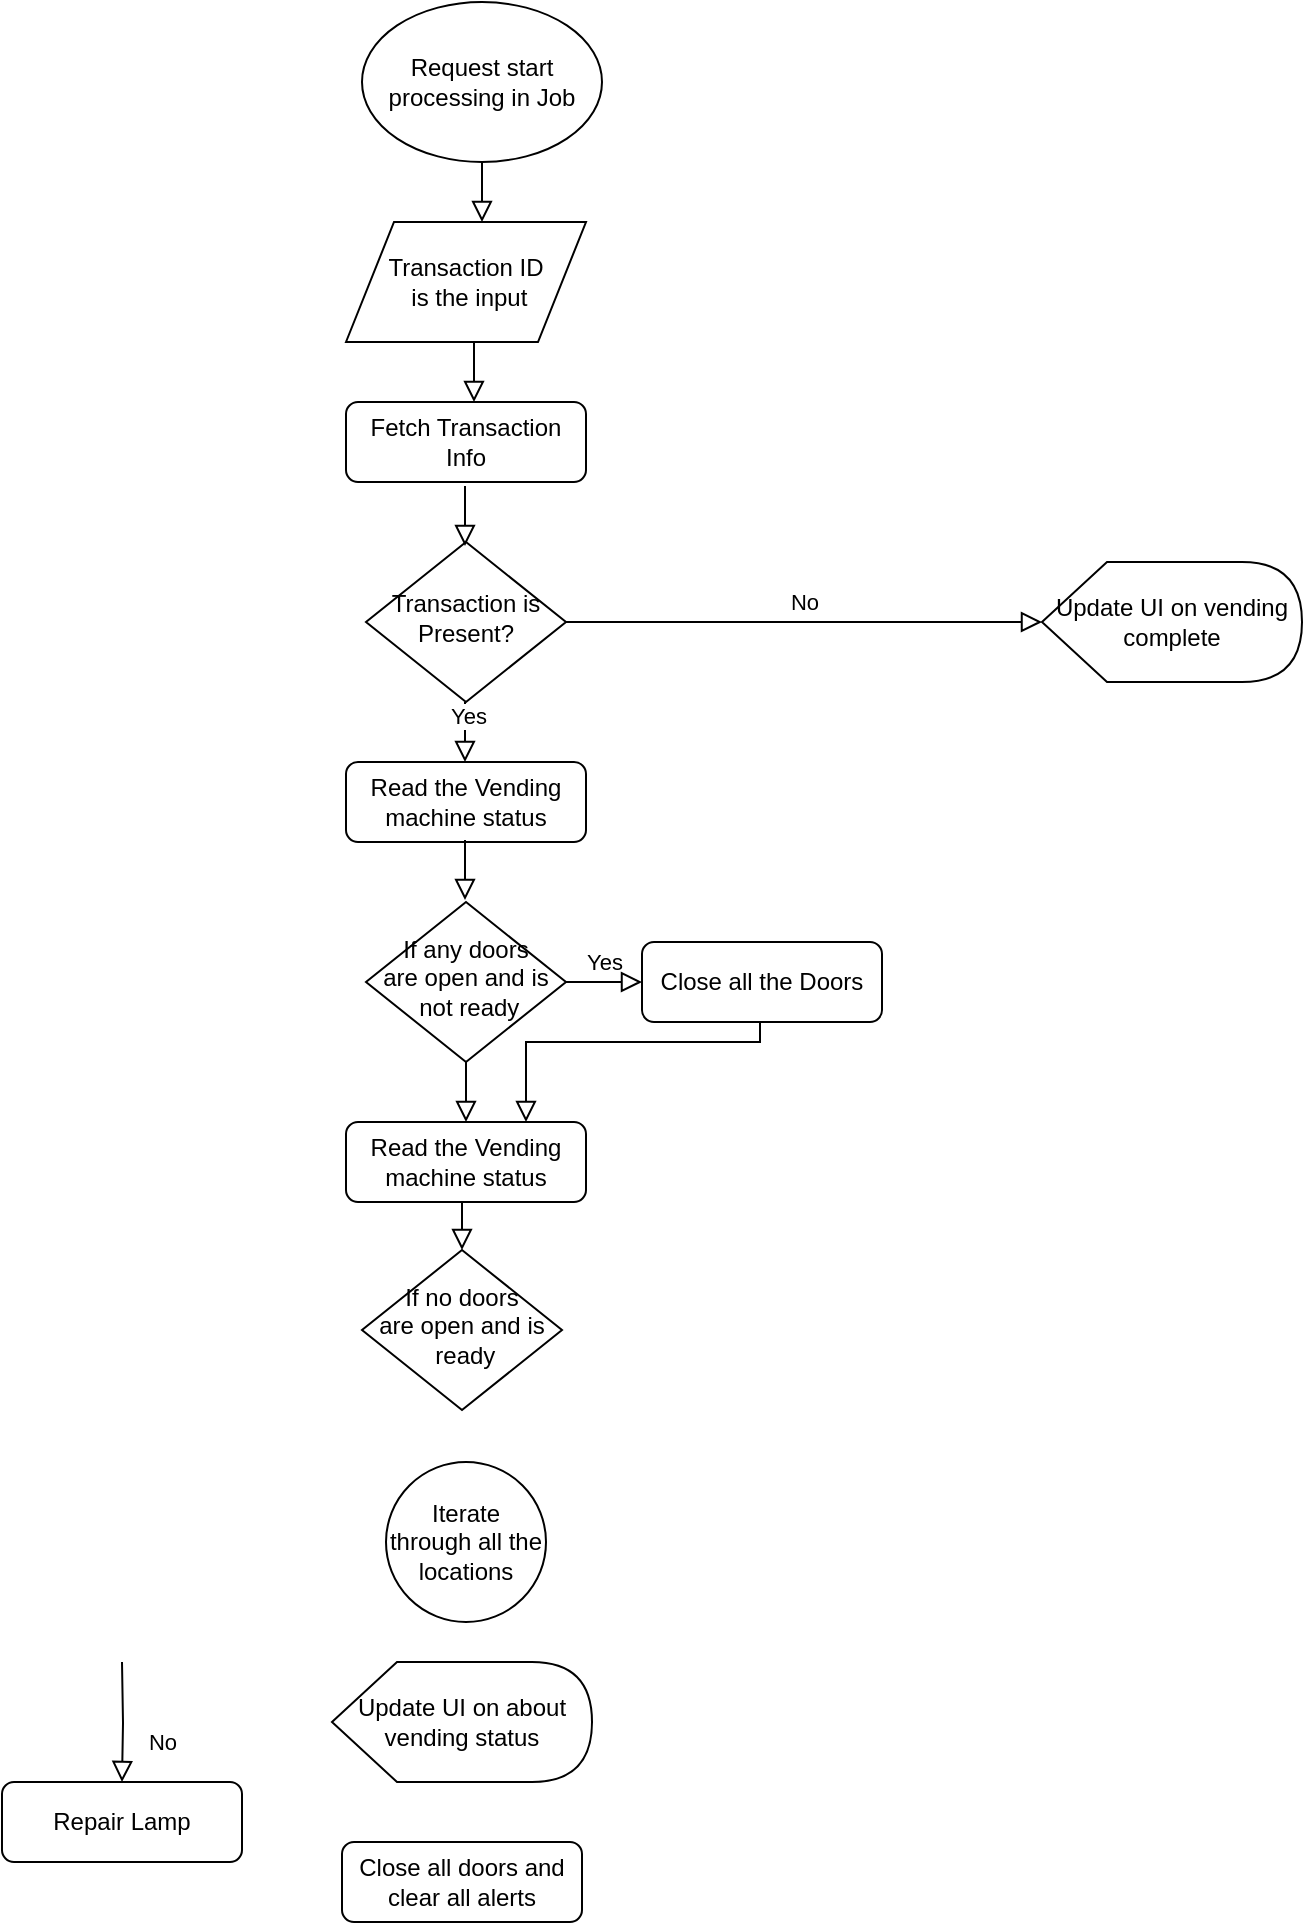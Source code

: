 <mxfile version="13.0.8" type="github">
  <diagram id="C5RBs43oDa-KdzZeNtuy" name="Page-1">
    <mxGraphModel dx="1395" dy="787" grid="1" gridSize="10" guides="1" tooltips="1" connect="1" arrows="1" fold="1" page="1" pageScale="1" pageWidth="827" pageHeight="1169" math="0" shadow="0">
      <root>
        <mxCell id="WIyWlLk6GJQsqaUBKTNV-0" />
        <mxCell id="WIyWlLk6GJQsqaUBKTNV-1" parent="WIyWlLk6GJQsqaUBKTNV-0" />
        <mxCell id="WIyWlLk6GJQsqaUBKTNV-2" value="" style="rounded=0;html=1;jettySize=auto;orthogonalLoop=1;fontSize=11;endArrow=block;endFill=0;endSize=8;strokeWidth=1;shadow=0;labelBackgroundColor=none;edgeStyle=orthogonalEdgeStyle;exitX=0.5;exitY=1;exitDx=0;exitDy=0;" parent="WIyWlLk6GJQsqaUBKTNV-1" source="cNULXydj7wnu0Ac0nQnT-0" edge="1">
          <mxGeometry relative="1" as="geometry">
            <mxPoint x="390" y="130" as="targetPoint" />
          </mxGeometry>
        </mxCell>
        <mxCell id="WIyWlLk6GJQsqaUBKTNV-3" value="Fetch Transaction Info" style="rounded=1;whiteSpace=wrap;html=1;fontSize=12;glass=0;strokeWidth=1;shadow=0;" parent="WIyWlLk6GJQsqaUBKTNV-1" vertex="1">
          <mxGeometry x="322" y="220" width="120" height="40" as="geometry" />
        </mxCell>
        <mxCell id="WIyWlLk6GJQsqaUBKTNV-5" value="No" style="edgeStyle=orthogonalEdgeStyle;rounded=0;html=1;jettySize=auto;orthogonalLoop=1;fontSize=11;endArrow=block;endFill=0;endSize=8;strokeWidth=1;shadow=0;labelBackgroundColor=none;entryX=0;entryY=0.5;entryDx=0;entryDy=0;entryPerimeter=0;" parent="WIyWlLk6GJQsqaUBKTNV-1" source="WIyWlLk6GJQsqaUBKTNV-6" target="cNULXydj7wnu0Ac0nQnT-15" edge="1">
          <mxGeometry y="10" relative="1" as="geometry">
            <mxPoint as="offset" />
            <mxPoint x="520" y="330" as="targetPoint" />
          </mxGeometry>
        </mxCell>
        <mxCell id="WIyWlLk6GJQsqaUBKTNV-6" value="Transaction is Present?" style="rhombus;whiteSpace=wrap;html=1;shadow=0;fontFamily=Helvetica;fontSize=12;align=center;strokeWidth=1;spacing=6;spacingTop=-4;" parent="WIyWlLk6GJQsqaUBKTNV-1" vertex="1">
          <mxGeometry x="332" y="290" width="100" height="80" as="geometry" />
        </mxCell>
        <mxCell id="WIyWlLk6GJQsqaUBKTNV-8" value="No" style="rounded=0;html=1;jettySize=auto;orthogonalLoop=1;fontSize=11;endArrow=block;endFill=0;endSize=8;strokeWidth=1;shadow=0;labelBackgroundColor=none;edgeStyle=orthogonalEdgeStyle;" parent="WIyWlLk6GJQsqaUBKTNV-1" target="WIyWlLk6GJQsqaUBKTNV-11" edge="1">
          <mxGeometry x="0.333" y="20" relative="1" as="geometry">
            <mxPoint as="offset" />
            <mxPoint x="210" y="850" as="sourcePoint" />
          </mxGeometry>
        </mxCell>
        <mxCell id="WIyWlLk6GJQsqaUBKTNV-11" value="Repair Lamp" style="rounded=1;whiteSpace=wrap;html=1;fontSize=12;glass=0;strokeWidth=1;shadow=0;" parent="WIyWlLk6GJQsqaUBKTNV-1" vertex="1">
          <mxGeometry x="150" y="910" width="120" height="40" as="geometry" />
        </mxCell>
        <mxCell id="WIyWlLk6GJQsqaUBKTNV-12" value="Read the Vending machine status" style="rounded=1;whiteSpace=wrap;html=1;fontSize=12;glass=0;strokeWidth=1;shadow=0;" parent="WIyWlLk6GJQsqaUBKTNV-1" vertex="1">
          <mxGeometry x="322" y="400" width="120" height="40" as="geometry" />
        </mxCell>
        <mxCell id="cNULXydj7wnu0Ac0nQnT-0" value="Request start processing in Job" style="ellipse;whiteSpace=wrap;html=1;" vertex="1" parent="WIyWlLk6GJQsqaUBKTNV-1">
          <mxGeometry x="330" y="20" width="120" height="80" as="geometry" />
        </mxCell>
        <mxCell id="cNULXydj7wnu0Ac0nQnT-1" value="Transaction ID&lt;br&gt;&amp;nbsp;is the input" style="shape=parallelogram;perimeter=parallelogramPerimeter;whiteSpace=wrap;html=1;" vertex="1" parent="WIyWlLk6GJQsqaUBKTNV-1">
          <mxGeometry x="322" y="130" width="120" height="60" as="geometry" />
        </mxCell>
        <mxCell id="cNULXydj7wnu0Ac0nQnT-3" value="" style="rounded=0;html=1;jettySize=auto;orthogonalLoop=1;fontSize=11;endArrow=block;endFill=0;endSize=8;strokeWidth=1;shadow=0;labelBackgroundColor=none;edgeStyle=orthogonalEdgeStyle;exitX=0.5;exitY=1;exitDx=0;exitDy=0;" edge="1" parent="WIyWlLk6GJQsqaUBKTNV-1">
          <mxGeometry relative="1" as="geometry">
            <mxPoint x="376" y="190" as="sourcePoint" />
            <mxPoint x="386" y="220" as="targetPoint" />
            <Array as="points">
              <mxPoint x="386" y="190" />
            </Array>
          </mxGeometry>
        </mxCell>
        <mxCell id="cNULXydj7wnu0Ac0nQnT-11" value="" style="rounded=0;html=1;jettySize=auto;orthogonalLoop=1;fontSize=11;endArrow=block;endFill=0;endSize=8;strokeWidth=1;shadow=0;labelBackgroundColor=none;edgeStyle=orthogonalEdgeStyle;entryX=0.75;entryY=0;entryDx=0;entryDy=0;" edge="1" parent="WIyWlLk6GJQsqaUBKTNV-1" target="cNULXydj7wnu0Ac0nQnT-26">
          <mxGeometry x="0.333" y="20" relative="1" as="geometry">
            <mxPoint as="offset" />
            <mxPoint x="529" y="530" as="sourcePoint" />
            <mxPoint x="529.41" y="590" as="targetPoint" />
            <Array as="points">
              <mxPoint x="529" y="540" />
              <mxPoint x="412" y="540" />
            </Array>
          </mxGeometry>
        </mxCell>
        <mxCell id="cNULXydj7wnu0Ac0nQnT-13" value="" style="rounded=0;html=1;jettySize=auto;orthogonalLoop=1;fontSize=11;endArrow=block;endFill=0;endSize=8;strokeWidth=1;shadow=0;labelBackgroundColor=none;edgeStyle=orthogonalEdgeStyle;exitX=0.5;exitY=1;exitDx=0;exitDy=0;" edge="1" parent="WIyWlLk6GJQsqaUBKTNV-1">
          <mxGeometry relative="1" as="geometry">
            <mxPoint x="381.5" y="370" as="sourcePoint" />
            <mxPoint x="381.5" y="400" as="targetPoint" />
          </mxGeometry>
        </mxCell>
        <mxCell id="cNULXydj7wnu0Ac0nQnT-24" value="Yes" style="edgeLabel;html=1;align=center;verticalAlign=middle;resizable=0;points=[];" vertex="1" connectable="0" parent="cNULXydj7wnu0Ac0nQnT-13">
          <mxGeometry x="-0.533" y="1" relative="1" as="geometry">
            <mxPoint as="offset" />
          </mxGeometry>
        </mxCell>
        <mxCell id="cNULXydj7wnu0Ac0nQnT-14" value="" style="rounded=0;html=1;jettySize=auto;orthogonalLoop=1;fontSize=11;endArrow=block;endFill=0;endSize=8;strokeWidth=1;shadow=0;labelBackgroundColor=none;edgeStyle=orthogonalEdgeStyle;exitX=0.5;exitY=1;exitDx=0;exitDy=0;" edge="1" parent="WIyWlLk6GJQsqaUBKTNV-1">
          <mxGeometry relative="1" as="geometry">
            <mxPoint x="381.5" y="262" as="sourcePoint" />
            <mxPoint x="381.5" y="292" as="targetPoint" />
          </mxGeometry>
        </mxCell>
        <mxCell id="cNULXydj7wnu0Ac0nQnT-15" value="Update UI on vending complete" style="shape=display;whiteSpace=wrap;html=1;" vertex="1" parent="WIyWlLk6GJQsqaUBKTNV-1">
          <mxGeometry x="670" y="300" width="130" height="60" as="geometry" />
        </mxCell>
        <mxCell id="cNULXydj7wnu0Ac0nQnT-19" value="" style="rounded=0;html=1;jettySize=auto;orthogonalLoop=1;fontSize=11;endArrow=block;endFill=0;endSize=8;strokeWidth=1;shadow=0;labelBackgroundColor=none;edgeStyle=orthogonalEdgeStyle;exitX=0.5;exitY=1;exitDx=0;exitDy=0;" edge="1" parent="WIyWlLk6GJQsqaUBKTNV-1">
          <mxGeometry relative="1" as="geometry">
            <mxPoint x="381.5" y="439" as="sourcePoint" />
            <mxPoint x="381.5" y="469" as="targetPoint" />
          </mxGeometry>
        </mxCell>
        <mxCell id="cNULXydj7wnu0Ac0nQnT-20" value="If any doors &lt;br&gt;are open and is&lt;br&gt;&amp;nbsp;not ready" style="rhombus;whiteSpace=wrap;html=1;shadow=0;fontFamily=Helvetica;fontSize=12;align=center;strokeWidth=1;spacing=6;spacingTop=-4;" vertex="1" parent="WIyWlLk6GJQsqaUBKTNV-1">
          <mxGeometry x="332" y="470" width="100" height="80" as="geometry" />
        </mxCell>
        <mxCell id="cNULXydj7wnu0Ac0nQnT-21" value="Close all the Doors" style="rounded=1;whiteSpace=wrap;html=1;fontSize=12;glass=0;strokeWidth=1;shadow=0;" vertex="1" parent="WIyWlLk6GJQsqaUBKTNV-1">
          <mxGeometry x="470" y="490" width="120" height="40" as="geometry" />
        </mxCell>
        <mxCell id="cNULXydj7wnu0Ac0nQnT-25" value="Yes" style="edgeStyle=orthogonalEdgeStyle;rounded=0;html=1;jettySize=auto;orthogonalLoop=1;fontSize=11;endArrow=block;endFill=0;endSize=8;strokeWidth=1;shadow=0;labelBackgroundColor=none;entryX=0;entryY=0.5;entryDx=0;entryDy=0;exitX=1;exitY=0.5;exitDx=0;exitDy=0;" edge="1" parent="WIyWlLk6GJQsqaUBKTNV-1" source="cNULXydj7wnu0Ac0nQnT-20" target="cNULXydj7wnu0Ac0nQnT-21">
          <mxGeometry y="10" relative="1" as="geometry">
            <mxPoint as="offset" />
            <mxPoint x="442" y="340" as="sourcePoint" />
            <mxPoint x="680" y="340" as="targetPoint" />
          </mxGeometry>
        </mxCell>
        <mxCell id="cNULXydj7wnu0Ac0nQnT-26" value="Read the Vending machine status" style="rounded=1;whiteSpace=wrap;html=1;fontSize=12;glass=0;strokeWidth=1;shadow=0;" vertex="1" parent="WIyWlLk6GJQsqaUBKTNV-1">
          <mxGeometry x="322" y="580" width="120" height="40" as="geometry" />
        </mxCell>
        <mxCell id="cNULXydj7wnu0Ac0nQnT-29" value="" style="rounded=0;html=1;jettySize=auto;orthogonalLoop=1;fontSize=11;endArrow=block;endFill=0;endSize=8;strokeWidth=1;shadow=0;labelBackgroundColor=none;edgeStyle=orthogonalEdgeStyle;exitX=0.5;exitY=1;exitDx=0;exitDy=0;entryX=0.5;entryY=0;entryDx=0;entryDy=0;" edge="1" parent="WIyWlLk6GJQsqaUBKTNV-1" source="cNULXydj7wnu0Ac0nQnT-20" target="cNULXydj7wnu0Ac0nQnT-26">
          <mxGeometry relative="1" as="geometry">
            <mxPoint x="391.5" y="451" as="sourcePoint" />
            <mxPoint x="391.5" y="481" as="targetPoint" />
          </mxGeometry>
        </mxCell>
        <mxCell id="cNULXydj7wnu0Ac0nQnT-30" value="If no doors &lt;br&gt;are open and is&lt;br&gt;&amp;nbsp;ready" style="rhombus;whiteSpace=wrap;html=1;shadow=0;fontFamily=Helvetica;fontSize=12;align=center;strokeWidth=1;spacing=6;spacingTop=-4;" vertex="1" parent="WIyWlLk6GJQsqaUBKTNV-1">
          <mxGeometry x="330" y="644" width="100" height="80" as="geometry" />
        </mxCell>
        <mxCell id="cNULXydj7wnu0Ac0nQnT-31" value="" style="rounded=0;html=1;jettySize=auto;orthogonalLoop=1;fontSize=11;endArrow=block;endFill=0;endSize=8;strokeWidth=1;shadow=0;labelBackgroundColor=none;edgeStyle=orthogonalEdgeStyle;exitX=0.5;exitY=1;exitDx=0;exitDy=0;entryX=0.5;entryY=0;entryDx=0;entryDy=0;" edge="1" parent="WIyWlLk6GJQsqaUBKTNV-1" source="cNULXydj7wnu0Ac0nQnT-26" target="cNULXydj7wnu0Ac0nQnT-30">
          <mxGeometry relative="1" as="geometry">
            <mxPoint x="392" y="560" as="sourcePoint" />
            <mxPoint x="392" y="590" as="targetPoint" />
          </mxGeometry>
        </mxCell>
        <mxCell id="cNULXydj7wnu0Ac0nQnT-33" value="Iterate through all the locations" style="ellipse;whiteSpace=wrap;html=1;aspect=fixed;" vertex="1" parent="WIyWlLk6GJQsqaUBKTNV-1">
          <mxGeometry x="342" y="750" width="80" height="80" as="geometry" />
        </mxCell>
        <mxCell id="cNULXydj7wnu0Ac0nQnT-34" value="Close all doors and clear all alerts" style="rounded=1;whiteSpace=wrap;html=1;fontSize=12;glass=0;strokeWidth=1;shadow=0;" vertex="1" parent="WIyWlLk6GJQsqaUBKTNV-1">
          <mxGeometry x="320" y="940" width="120" height="40" as="geometry" />
        </mxCell>
        <mxCell id="cNULXydj7wnu0Ac0nQnT-35" value="Update UI on about vending status" style="shape=display;whiteSpace=wrap;html=1;" vertex="1" parent="WIyWlLk6GJQsqaUBKTNV-1">
          <mxGeometry x="315" y="850" width="130" height="60" as="geometry" />
        </mxCell>
      </root>
    </mxGraphModel>
  </diagram>
</mxfile>
